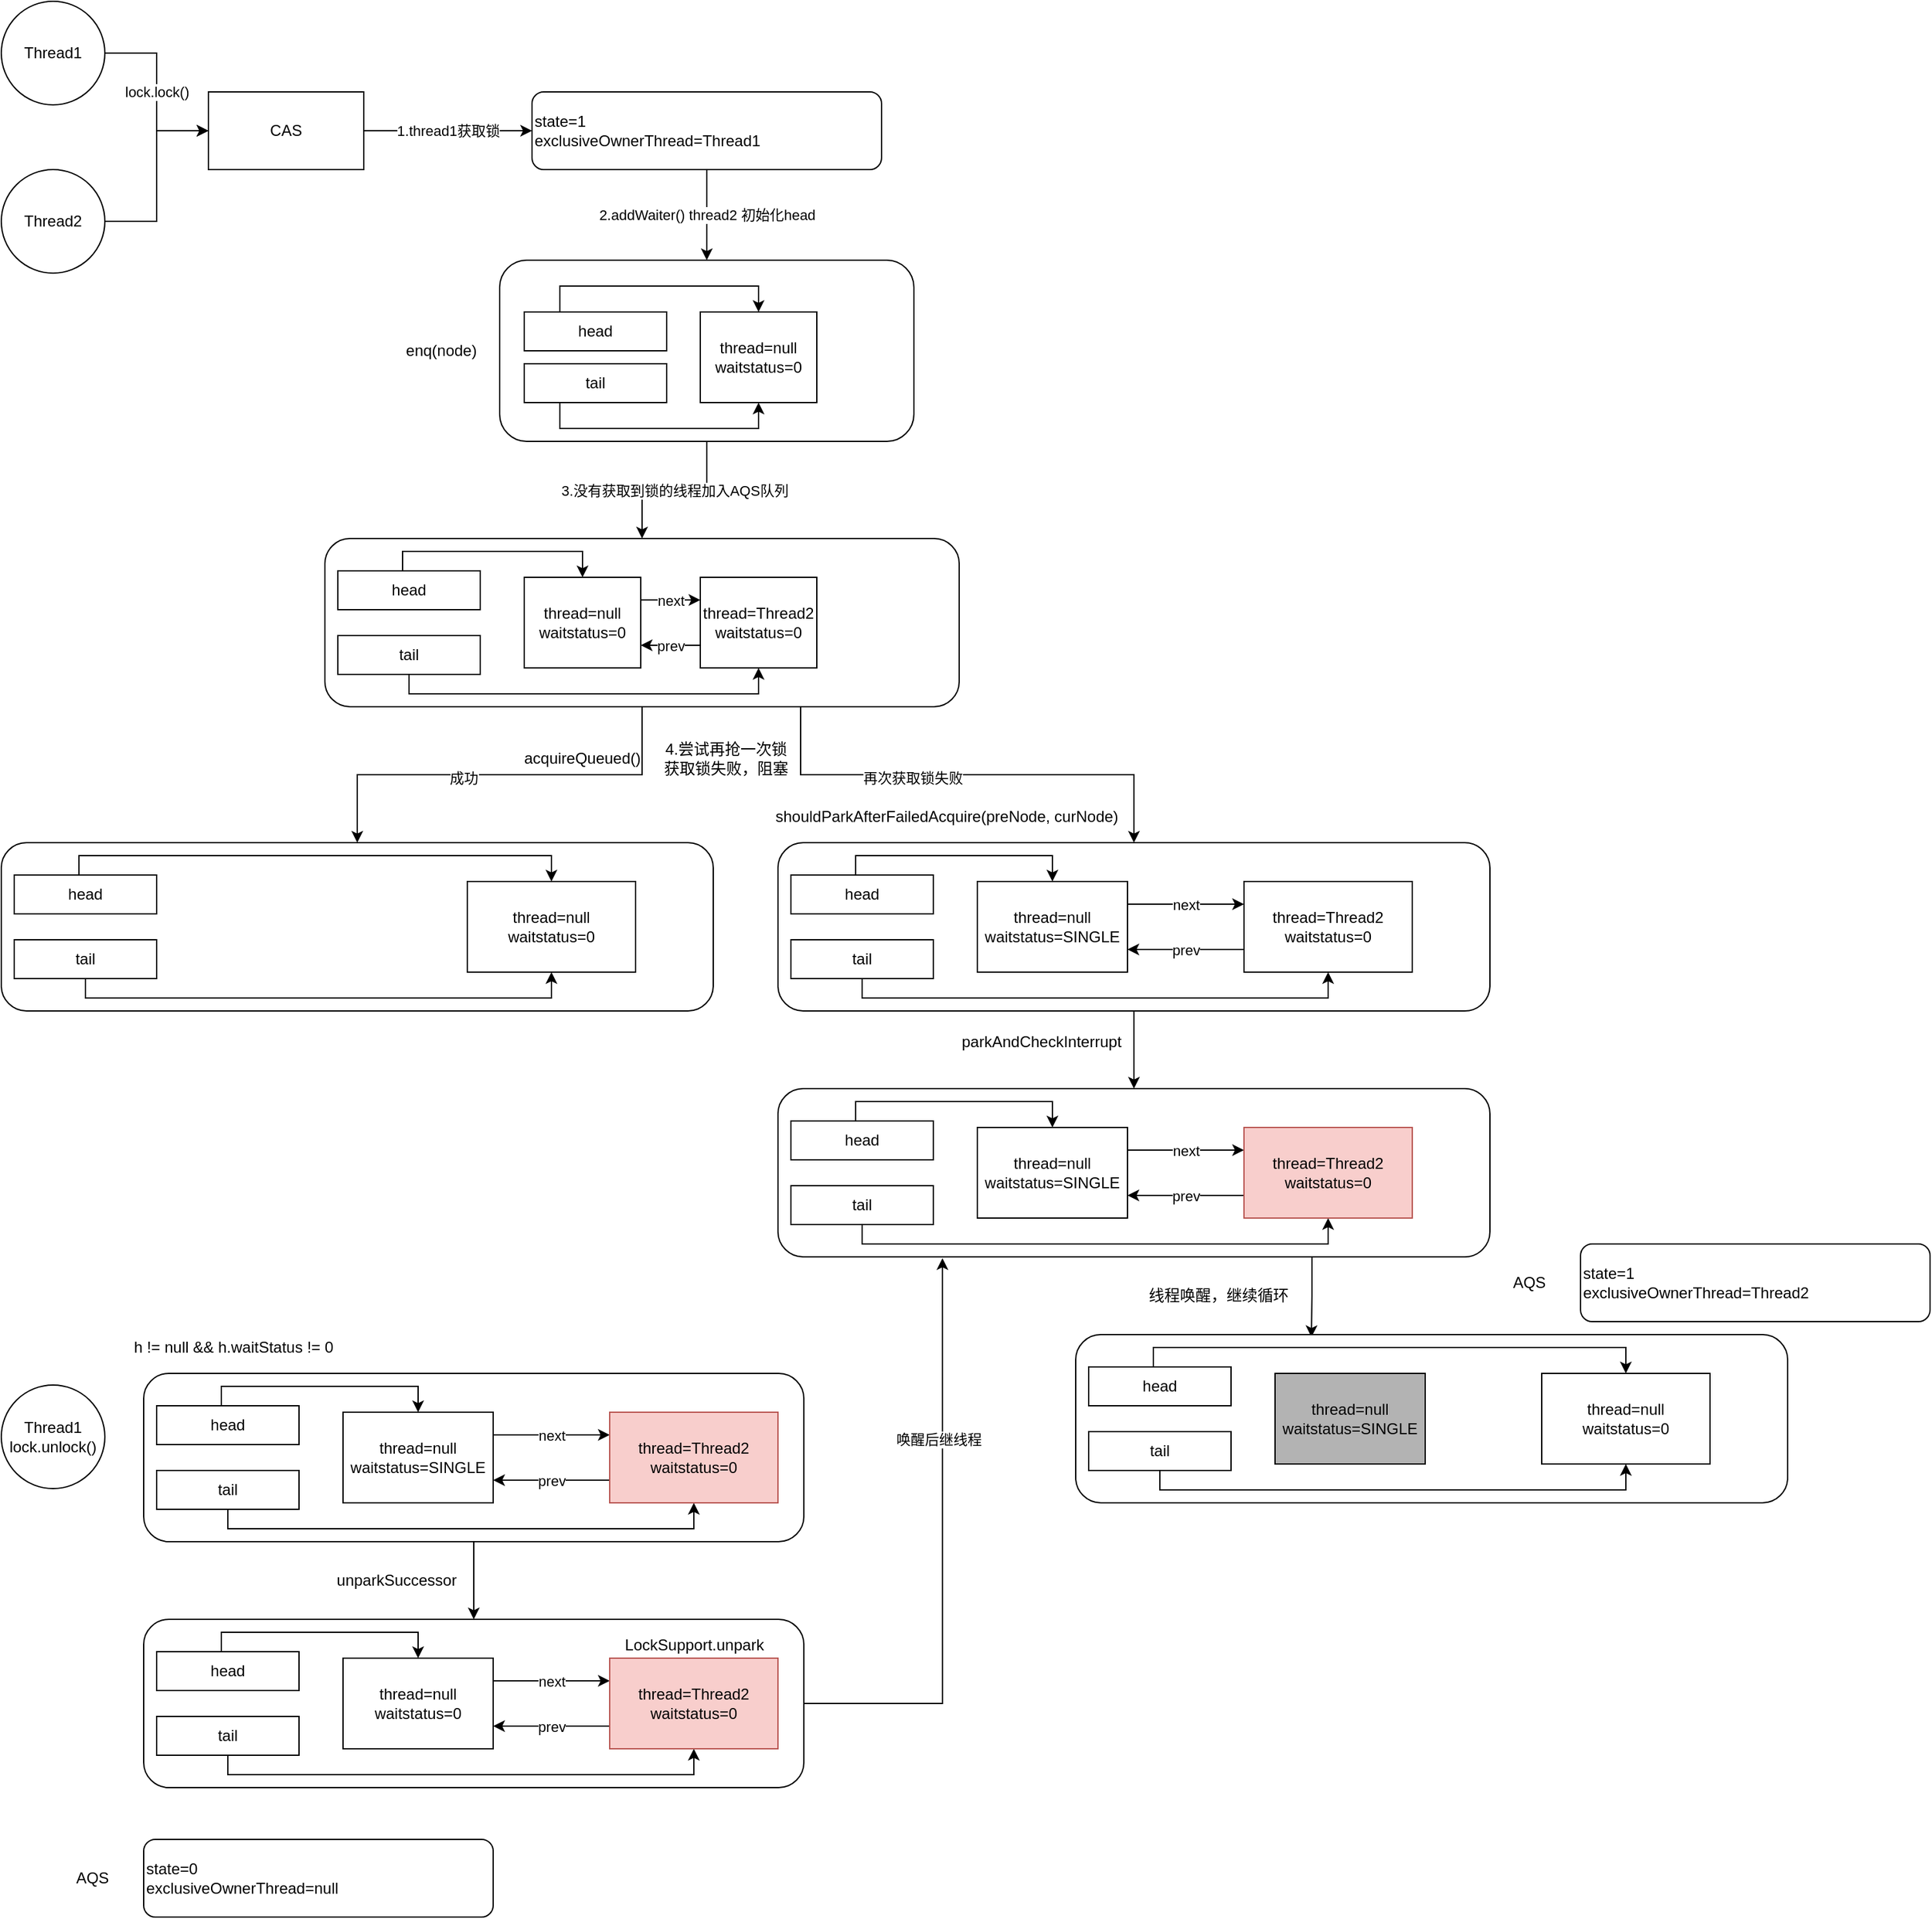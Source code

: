 <mxfile version="14.8.3" type="device"><diagram id="_4CQqVTl92RGDOKiBeNd" name="第 1 页"><mxGraphModel dx="1114" dy="847" grid="1" gridSize="10" guides="1" tooltips="1" connect="1" arrows="1" fold="1" page="1" pageScale="1" pageWidth="827" pageHeight="1169" background="none" math="0" shadow="0"><root><mxCell id="0"/><mxCell id="1" parent="0"/><mxCell id="xTCwQ23rGgqu5BQFvY_d-10" value="lock.lock()" style="edgeStyle=orthogonalEdgeStyle;rounded=0;orthogonalLoop=1;jettySize=auto;html=1;exitX=1;exitY=0.5;exitDx=0;exitDy=0;" parent="1" source="xTCwQ23rGgqu5BQFvY_d-8" target="xTCwQ23rGgqu5BQFvY_d-9" edge="1"><mxGeometry relative="1" as="geometry"/></mxCell><mxCell id="xTCwQ23rGgqu5BQFvY_d-8" value="Thread1" style="ellipse;whiteSpace=wrap;html=1;aspect=fixed;" parent="1" vertex="1"><mxGeometry x="10" y="20" width="80" height="80" as="geometry"/></mxCell><mxCell id="xTCwQ23rGgqu5BQFvY_d-14" value="1.thread1获取锁" style="edgeStyle=orthogonalEdgeStyle;rounded=0;orthogonalLoop=1;jettySize=auto;html=1;exitX=1;exitY=0.5;exitDx=0;exitDy=0;" parent="1" source="xTCwQ23rGgqu5BQFvY_d-9" target="xTCwQ23rGgqu5BQFvY_d-11" edge="1"><mxGeometry relative="1" as="geometry"/></mxCell><mxCell id="xTCwQ23rGgqu5BQFvY_d-9" value="CAS" style="rounded=0;whiteSpace=wrap;html=1;" parent="1" vertex="1"><mxGeometry x="170" y="90" width="120" height="60" as="geometry"/></mxCell><mxCell id="xTCwQ23rGgqu5BQFvY_d-18" value="2.addWaiter() thread2 初始化head" style="edgeStyle=orthogonalEdgeStyle;rounded=0;orthogonalLoop=1;jettySize=auto;html=1;exitX=0.5;exitY=1;exitDx=0;exitDy=0;" parent="1" source="xTCwQ23rGgqu5BQFvY_d-11" target="xTCwQ23rGgqu5BQFvY_d-15" edge="1"><mxGeometry relative="1" as="geometry"/></mxCell><mxCell id="xTCwQ23rGgqu5BQFvY_d-11" value="state=1&lt;br&gt;exclusiveOwnerThread=Thread1" style="rounded=1;whiteSpace=wrap;html=1;align=left;" parent="1" vertex="1"><mxGeometry x="420" y="90" width="270" height="60" as="geometry"/></mxCell><mxCell id="xTCwQ23rGgqu5BQFvY_d-13" style="edgeStyle=orthogonalEdgeStyle;rounded=0;orthogonalLoop=1;jettySize=auto;html=1;entryX=0;entryY=0.5;entryDx=0;entryDy=0;" parent="1" source="xTCwQ23rGgqu5BQFvY_d-12" target="xTCwQ23rGgqu5BQFvY_d-9" edge="1"><mxGeometry relative="1" as="geometry"><mxPoint x="110" y="60" as="targetPoint"/></mxGeometry></mxCell><mxCell id="xTCwQ23rGgqu5BQFvY_d-12" value="Thread2" style="ellipse;whiteSpace=wrap;html=1;aspect=fixed;align=center;" parent="1" vertex="1"><mxGeometry x="10" y="150" width="80" height="80" as="geometry"/></mxCell><mxCell id="xTCwQ23rGgqu5BQFvY_d-23" value="3.没有获取到锁的线程加入AQS队列" style="edgeStyle=orthogonalEdgeStyle;rounded=0;orthogonalLoop=1;jettySize=auto;html=1;exitX=0.5;exitY=1;exitDx=0;exitDy=0;entryX=0.5;entryY=0;entryDx=0;entryDy=0;" parent="1" source="xTCwQ23rGgqu5BQFvY_d-15" target="xTCwQ23rGgqu5BQFvY_d-22" edge="1"><mxGeometry relative="1" as="geometry"/></mxCell><mxCell id="xTCwQ23rGgqu5BQFvY_d-15" value="" style="rounded=1;whiteSpace=wrap;html=1;align=left;" parent="1" vertex="1"><mxGeometry x="395" y="220" width="320" height="140" as="geometry"/></mxCell><mxCell id="xTCwQ23rGgqu5BQFvY_d-20" style="edgeStyle=orthogonalEdgeStyle;rounded=0;orthogonalLoop=1;jettySize=auto;html=1;entryX=0.5;entryY=0;entryDx=0;entryDy=0;exitX=0.25;exitY=0;exitDx=0;exitDy=0;" parent="1" source="xTCwQ23rGgqu5BQFvY_d-16" target="xTCwQ23rGgqu5BQFvY_d-19" edge="1"><mxGeometry relative="1" as="geometry"/></mxCell><mxCell id="xTCwQ23rGgqu5BQFvY_d-16" value="head" style="rounded=0;whiteSpace=wrap;html=1;align=center;" parent="1" vertex="1"><mxGeometry x="414" y="260" width="110" height="30" as="geometry"/></mxCell><mxCell id="xTCwQ23rGgqu5BQFvY_d-21" style="edgeStyle=orthogonalEdgeStyle;rounded=0;orthogonalLoop=1;jettySize=auto;html=1;exitX=0.25;exitY=1;exitDx=0;exitDy=0;entryX=0.5;entryY=1;entryDx=0;entryDy=0;" parent="1" source="xTCwQ23rGgqu5BQFvY_d-17" target="xTCwQ23rGgqu5BQFvY_d-19" edge="1"><mxGeometry relative="1" as="geometry"/></mxCell><mxCell id="xTCwQ23rGgqu5BQFvY_d-17" value="tail" style="rounded=0;whiteSpace=wrap;html=1;align=center;" parent="1" vertex="1"><mxGeometry x="414" y="300" width="110" height="30" as="geometry"/></mxCell><mxCell id="xTCwQ23rGgqu5BQFvY_d-19" value="thread=null&lt;br&gt;waitstatus=0" style="rounded=0;whiteSpace=wrap;html=1;align=center;" parent="1" vertex="1"><mxGeometry x="550" y="260" width="90" height="70" as="geometry"/></mxCell><mxCell id="xTCwQ23rGgqu5BQFvY_d-41" style="edgeStyle=orthogonalEdgeStyle;rounded=0;orthogonalLoop=1;jettySize=auto;html=1;" parent="1" source="xTCwQ23rGgqu5BQFvY_d-22" target="xTCwQ23rGgqu5BQFvY_d-32" edge="1"><mxGeometry relative="1" as="geometry"/></mxCell><mxCell id="430YjL0tKcPMASvLV7pS-15" value="成功" style="edgeLabel;html=1;align=center;verticalAlign=middle;resizable=0;points=[];" vertex="1" connectable="0" parent="xTCwQ23rGgqu5BQFvY_d-41"><mxGeometry x="0.172" y="2" relative="1" as="geometry"><mxPoint as="offset"/></mxGeometry></mxCell><mxCell id="430YjL0tKcPMASvLV7pS-12" style="edgeStyle=orthogonalEdgeStyle;rounded=0;orthogonalLoop=1;jettySize=auto;html=1;exitX=0.75;exitY=1;exitDx=0;exitDy=0;" edge="1" parent="1" source="xTCwQ23rGgqu5BQFvY_d-22" target="430YjL0tKcPMASvLV7pS-3"><mxGeometry relative="1" as="geometry"/></mxCell><mxCell id="430YjL0tKcPMASvLV7pS-13" value="再次获取锁失败" style="edgeLabel;html=1;align=center;verticalAlign=middle;resizable=0;points=[];" vertex="1" connectable="0" parent="430YjL0tKcPMASvLV7pS-12"><mxGeometry x="-0.233" y="-1" relative="1" as="geometry"><mxPoint y="1" as="offset"/></mxGeometry></mxCell><mxCell id="xTCwQ23rGgqu5BQFvY_d-22" value="" style="rounded=1;whiteSpace=wrap;html=1;align=center;" parent="1" vertex="1"><mxGeometry x="260" y="435" width="490" height="130" as="geometry"/></mxCell><mxCell id="xTCwQ23rGgqu5BQFvY_d-27" style="edgeStyle=orthogonalEdgeStyle;rounded=0;orthogonalLoop=1;jettySize=auto;html=1;entryX=0.5;entryY=0;entryDx=0;entryDy=0;" parent="1" source="xTCwQ23rGgqu5BQFvY_d-24" target="xTCwQ23rGgqu5BQFvY_d-26" edge="1"><mxGeometry relative="1" as="geometry"><Array as="points"><mxPoint x="320" y="445"/><mxPoint x="459" y="445"/></Array></mxGeometry></mxCell><mxCell id="xTCwQ23rGgqu5BQFvY_d-24" value="head" style="rounded=0;whiteSpace=wrap;html=1;align=center;" parent="1" vertex="1"><mxGeometry x="270" y="460" width="110" height="30" as="geometry"/></mxCell><mxCell id="xTCwQ23rGgqu5BQFvY_d-31" style="edgeStyle=orthogonalEdgeStyle;rounded=0;orthogonalLoop=1;jettySize=auto;html=1;entryX=0.5;entryY=1;entryDx=0;entryDy=0;" parent="1" source="xTCwQ23rGgqu5BQFvY_d-25" target="xTCwQ23rGgqu5BQFvY_d-28" edge="1"><mxGeometry relative="1" as="geometry"><Array as="points"><mxPoint x="325" y="555"/><mxPoint x="595" y="555"/></Array></mxGeometry></mxCell><mxCell id="xTCwQ23rGgqu5BQFvY_d-25" value="tail" style="rounded=0;whiteSpace=wrap;html=1;align=center;" parent="1" vertex="1"><mxGeometry x="270" y="510" width="110" height="30" as="geometry"/></mxCell><mxCell id="xTCwQ23rGgqu5BQFvY_d-29" value="next" style="edgeStyle=orthogonalEdgeStyle;rounded=0;orthogonalLoop=1;jettySize=auto;html=1;exitX=1;exitY=0.25;exitDx=0;exitDy=0;entryX=0;entryY=0.25;entryDx=0;entryDy=0;" parent="1" source="xTCwQ23rGgqu5BQFvY_d-26" target="xTCwQ23rGgqu5BQFvY_d-28" edge="1"><mxGeometry relative="1" as="geometry"/></mxCell><mxCell id="xTCwQ23rGgqu5BQFvY_d-26" value="thread=null&lt;br&gt;waitstatus=0" style="rounded=0;whiteSpace=wrap;html=1;align=center;" parent="1" vertex="1"><mxGeometry x="414" y="465" width="90" height="70" as="geometry"/></mxCell><mxCell id="xTCwQ23rGgqu5BQFvY_d-30" value="prev" style="edgeStyle=orthogonalEdgeStyle;rounded=0;orthogonalLoop=1;jettySize=auto;html=1;exitX=0;exitY=0.75;exitDx=0;exitDy=0;entryX=1;entryY=0.75;entryDx=0;entryDy=0;" parent="1" source="xTCwQ23rGgqu5BQFvY_d-28" target="xTCwQ23rGgqu5BQFvY_d-26" edge="1"><mxGeometry relative="1" as="geometry"/></mxCell><mxCell id="xTCwQ23rGgqu5BQFvY_d-28" value="thread=Thread2&lt;br&gt;waitstatus=0" style="rounded=0;whiteSpace=wrap;html=1;align=center;" parent="1" vertex="1"><mxGeometry x="550" y="465" width="90" height="70" as="geometry"/></mxCell><mxCell id="xTCwQ23rGgqu5BQFvY_d-32" value="" style="rounded=1;whiteSpace=wrap;html=1;align=center;" parent="1" vertex="1"><mxGeometry x="10" y="670" width="550" height="130" as="geometry"/></mxCell><mxCell id="xTCwQ23rGgqu5BQFvY_d-33" style="edgeStyle=orthogonalEdgeStyle;rounded=0;orthogonalLoop=1;jettySize=auto;html=1;entryX=0.5;entryY=0;entryDx=0;entryDy=0;" parent="1" source="xTCwQ23rGgqu5BQFvY_d-34" target="xTCwQ23rGgqu5BQFvY_d-40" edge="1"><mxGeometry relative="1" as="geometry"><Array as="points"><mxPoint x="70" y="680"/><mxPoint x="435" y="680"/></Array></mxGeometry></mxCell><mxCell id="xTCwQ23rGgqu5BQFvY_d-34" value="head" style="rounded=0;whiteSpace=wrap;html=1;align=center;" parent="1" vertex="1"><mxGeometry x="20" y="695" width="110" height="30" as="geometry"/></mxCell><mxCell id="xTCwQ23rGgqu5BQFvY_d-35" style="edgeStyle=orthogonalEdgeStyle;rounded=0;orthogonalLoop=1;jettySize=auto;html=1;entryX=0.5;entryY=1;entryDx=0;entryDy=0;" parent="1" source="xTCwQ23rGgqu5BQFvY_d-36" target="xTCwQ23rGgqu5BQFvY_d-40" edge="1"><mxGeometry relative="1" as="geometry"><Array as="points"><mxPoint x="75" y="790"/><mxPoint x="435" y="790"/></Array></mxGeometry></mxCell><mxCell id="xTCwQ23rGgqu5BQFvY_d-36" value="tail" style="rounded=0;whiteSpace=wrap;html=1;align=center;" parent="1" vertex="1"><mxGeometry x="20" y="745" width="110" height="30" as="geometry"/></mxCell><mxCell id="xTCwQ23rGgqu5BQFvY_d-40" value="thread=null&lt;br&gt;waitstatus=0" style="rounded=0;whiteSpace=wrap;html=1;align=center;" parent="1" vertex="1"><mxGeometry x="370" y="700" width="130" height="70" as="geometry"/></mxCell><mxCell id="xTCwQ23rGgqu5BQFvY_d-42" value="4.尝试再抢一次锁&lt;br&gt;获取锁失败，阻塞" style="text;html=1;strokeColor=none;fillColor=none;align=center;verticalAlign=middle;whiteSpace=wrap;rounded=0;" parent="1" vertex="1"><mxGeometry x="470" y="585" width="200" height="40" as="geometry"/></mxCell><mxCell id="430YjL0tKcPMASvLV7pS-1" value="enq(node)" style="text;html=1;strokeColor=none;fillColor=none;align=center;verticalAlign=middle;whiteSpace=wrap;rounded=0;" vertex="1" parent="1"><mxGeometry x="330" y="280" width="40" height="20" as="geometry"/></mxCell><mxCell id="430YjL0tKcPMASvLV7pS-2" value="acquireQueued()" style="text;html=1;strokeColor=none;fillColor=none;align=center;verticalAlign=middle;whiteSpace=wrap;rounded=0;" vertex="1" parent="1"><mxGeometry x="439" y="595" width="40" height="20" as="geometry"/></mxCell><mxCell id="430YjL0tKcPMASvLV7pS-26" style="edgeStyle=orthogonalEdgeStyle;rounded=0;orthogonalLoop=1;jettySize=auto;html=1;" edge="1" parent="1" source="430YjL0tKcPMASvLV7pS-3" target="430YjL0tKcPMASvLV7pS-17"><mxGeometry relative="1" as="geometry"/></mxCell><mxCell id="430YjL0tKcPMASvLV7pS-3" value="" style="rounded=1;whiteSpace=wrap;html=1;align=center;" vertex="1" parent="1"><mxGeometry x="610" y="670" width="550" height="130" as="geometry"/></mxCell><mxCell id="430YjL0tKcPMASvLV7pS-4" style="edgeStyle=orthogonalEdgeStyle;rounded=0;orthogonalLoop=1;jettySize=auto;html=1;entryX=0.5;entryY=0;entryDx=0;entryDy=0;" edge="1" parent="1" source="430YjL0tKcPMASvLV7pS-5" target="430YjL0tKcPMASvLV7pS-9"><mxGeometry relative="1" as="geometry"><Array as="points"><mxPoint x="670" y="680"/><mxPoint x="822" y="680"/></Array></mxGeometry></mxCell><mxCell id="430YjL0tKcPMASvLV7pS-5" value="head" style="rounded=0;whiteSpace=wrap;html=1;align=center;" vertex="1" parent="1"><mxGeometry x="620" y="695" width="110" height="30" as="geometry"/></mxCell><mxCell id="430YjL0tKcPMASvLV7pS-6" style="edgeStyle=orthogonalEdgeStyle;rounded=0;orthogonalLoop=1;jettySize=auto;html=1;entryX=0.5;entryY=1;entryDx=0;entryDy=0;" edge="1" parent="1" source="430YjL0tKcPMASvLV7pS-7" target="430YjL0tKcPMASvLV7pS-11"><mxGeometry relative="1" as="geometry"><Array as="points"><mxPoint x="675" y="790"/><mxPoint x="1035" y="790"/></Array></mxGeometry></mxCell><mxCell id="430YjL0tKcPMASvLV7pS-7" value="tail" style="rounded=0;whiteSpace=wrap;html=1;align=center;" vertex="1" parent="1"><mxGeometry x="620" y="745" width="110" height="30" as="geometry"/></mxCell><mxCell id="430YjL0tKcPMASvLV7pS-8" value="next" style="edgeStyle=orthogonalEdgeStyle;rounded=0;orthogonalLoop=1;jettySize=auto;html=1;exitX=1;exitY=0.25;exitDx=0;exitDy=0;entryX=0;entryY=0.25;entryDx=0;entryDy=0;" edge="1" parent="1" source="430YjL0tKcPMASvLV7pS-9" target="430YjL0tKcPMASvLV7pS-11"><mxGeometry relative="1" as="geometry"/></mxCell><mxCell id="430YjL0tKcPMASvLV7pS-9" value="thread=null&lt;br&gt;waitstatus=SINGLE" style="rounded=0;whiteSpace=wrap;html=1;align=center;" vertex="1" parent="1"><mxGeometry x="764" y="700" width="116" height="70" as="geometry"/></mxCell><mxCell id="430YjL0tKcPMASvLV7pS-10" value="prev" style="edgeStyle=orthogonalEdgeStyle;rounded=0;orthogonalLoop=1;jettySize=auto;html=1;exitX=0;exitY=0.75;exitDx=0;exitDy=0;entryX=1;entryY=0.75;entryDx=0;entryDy=0;" edge="1" parent="1" source="430YjL0tKcPMASvLV7pS-11" target="430YjL0tKcPMASvLV7pS-9"><mxGeometry relative="1" as="geometry"/></mxCell><mxCell id="430YjL0tKcPMASvLV7pS-11" value="thread=Thread2&lt;br&gt;waitstatus=0" style="rounded=0;whiteSpace=wrap;html=1;align=center;" vertex="1" parent="1"><mxGeometry x="970" y="700" width="130" height="70" as="geometry"/></mxCell><mxCell id="430YjL0tKcPMASvLV7pS-16" value="shouldParkAfterFailedAcquire(preNode, curNode)" style="text;html=1;align=center;verticalAlign=middle;resizable=0;points=[];autosize=1;strokeColor=none;" vertex="1" parent="1"><mxGeometry x="600" y="640" width="280" height="20" as="geometry"/></mxCell><mxCell id="430YjL0tKcPMASvLV7pS-63" style="edgeStyle=orthogonalEdgeStyle;rounded=0;orthogonalLoop=1;jettySize=auto;html=1;exitX=0.75;exitY=1;exitDx=0;exitDy=0;entryX=0.331;entryY=0.015;entryDx=0;entryDy=0;entryPerimeter=0;" edge="1" parent="1" source="430YjL0tKcPMASvLV7pS-17" target="430YjL0tKcPMASvLV7pS-54"><mxGeometry relative="1" as="geometry"/></mxCell><mxCell id="430YjL0tKcPMASvLV7pS-17" value="" style="rounded=1;whiteSpace=wrap;html=1;align=center;" vertex="1" parent="1"><mxGeometry x="610" y="860" width="550" height="130" as="geometry"/></mxCell><mxCell id="430YjL0tKcPMASvLV7pS-18" style="edgeStyle=orthogonalEdgeStyle;rounded=0;orthogonalLoop=1;jettySize=auto;html=1;entryX=0.5;entryY=0;entryDx=0;entryDy=0;" edge="1" parent="1" source="430YjL0tKcPMASvLV7pS-19" target="430YjL0tKcPMASvLV7pS-23"><mxGeometry relative="1" as="geometry"><Array as="points"><mxPoint x="670" y="870"/><mxPoint x="822" y="870"/></Array></mxGeometry></mxCell><mxCell id="430YjL0tKcPMASvLV7pS-19" value="head" style="rounded=0;whiteSpace=wrap;html=1;align=center;" vertex="1" parent="1"><mxGeometry x="620" y="885" width="110" height="30" as="geometry"/></mxCell><mxCell id="430YjL0tKcPMASvLV7pS-20" style="edgeStyle=orthogonalEdgeStyle;rounded=0;orthogonalLoop=1;jettySize=auto;html=1;entryX=0.5;entryY=1;entryDx=0;entryDy=0;" edge="1" parent="1" source="430YjL0tKcPMASvLV7pS-21" target="430YjL0tKcPMASvLV7pS-25"><mxGeometry relative="1" as="geometry"><Array as="points"><mxPoint x="675" y="980"/><mxPoint x="1035" y="980"/></Array></mxGeometry></mxCell><mxCell id="430YjL0tKcPMASvLV7pS-21" value="tail" style="rounded=0;whiteSpace=wrap;html=1;align=center;" vertex="1" parent="1"><mxGeometry x="620" y="935" width="110" height="30" as="geometry"/></mxCell><mxCell id="430YjL0tKcPMASvLV7pS-22" value="next" style="edgeStyle=orthogonalEdgeStyle;rounded=0;orthogonalLoop=1;jettySize=auto;html=1;exitX=1;exitY=0.25;exitDx=0;exitDy=0;entryX=0;entryY=0.25;entryDx=0;entryDy=0;" edge="1" parent="1" source="430YjL0tKcPMASvLV7pS-23" target="430YjL0tKcPMASvLV7pS-25"><mxGeometry relative="1" as="geometry"/></mxCell><mxCell id="430YjL0tKcPMASvLV7pS-23" value="thread=null&lt;br&gt;waitstatus=SINGLE" style="rounded=0;whiteSpace=wrap;html=1;align=center;" vertex="1" parent="1"><mxGeometry x="764" y="890" width="116" height="70" as="geometry"/></mxCell><mxCell id="430YjL0tKcPMASvLV7pS-24" value="prev" style="edgeStyle=orthogonalEdgeStyle;rounded=0;orthogonalLoop=1;jettySize=auto;html=1;exitX=0;exitY=0.75;exitDx=0;exitDy=0;entryX=1;entryY=0.75;entryDx=0;entryDy=0;" edge="1" parent="1" source="430YjL0tKcPMASvLV7pS-25" target="430YjL0tKcPMASvLV7pS-23"><mxGeometry relative="1" as="geometry"/></mxCell><mxCell id="430YjL0tKcPMASvLV7pS-25" value="thread=Thread2&lt;br&gt;waitstatus=0" style="rounded=0;whiteSpace=wrap;html=1;align=center;fillColor=#f8cecc;strokeColor=#b85450;" vertex="1" parent="1"><mxGeometry x="970" y="890" width="130" height="70" as="geometry"/></mxCell><mxCell id="430YjL0tKcPMASvLV7pS-27" value="parkAndCheckInterrupt" style="text;whiteSpace=wrap;html=1;" vertex="1" parent="1"><mxGeometry x="750" y="810" width="150" height="30" as="geometry"/></mxCell><mxCell id="430YjL0tKcPMASvLV7pS-28" value="Thread1&lt;br&gt;lock.unlock()" style="ellipse;whiteSpace=wrap;html=1;aspect=fixed;" vertex="1" parent="1"><mxGeometry x="10" y="1089" width="80" height="80" as="geometry"/></mxCell><mxCell id="430YjL0tKcPMASvLV7pS-48" style="edgeStyle=orthogonalEdgeStyle;rounded=0;orthogonalLoop=1;jettySize=auto;html=1;entryX=0.5;entryY=0;entryDx=0;entryDy=0;" edge="1" parent="1" source="430YjL0tKcPMASvLV7pS-29" target="430YjL0tKcPMASvLV7pS-39"><mxGeometry relative="1" as="geometry"/></mxCell><mxCell id="430YjL0tKcPMASvLV7pS-29" value="" style="rounded=1;whiteSpace=wrap;html=1;align=center;" vertex="1" parent="1"><mxGeometry x="120" y="1080" width="510" height="130" as="geometry"/></mxCell><mxCell id="430YjL0tKcPMASvLV7pS-30" style="edgeStyle=orthogonalEdgeStyle;rounded=0;orthogonalLoop=1;jettySize=auto;html=1;entryX=0.5;entryY=0;entryDx=0;entryDy=0;" edge="1" parent="1" source="430YjL0tKcPMASvLV7pS-31" target="430YjL0tKcPMASvLV7pS-35"><mxGeometry relative="1" as="geometry"><Array as="points"><mxPoint x="180" y="1090"/><mxPoint x="332" y="1090"/></Array></mxGeometry></mxCell><mxCell id="430YjL0tKcPMASvLV7pS-31" value="head" style="rounded=0;whiteSpace=wrap;html=1;align=center;" vertex="1" parent="1"><mxGeometry x="130" y="1105" width="110" height="30" as="geometry"/></mxCell><mxCell id="430YjL0tKcPMASvLV7pS-32" style="edgeStyle=orthogonalEdgeStyle;rounded=0;orthogonalLoop=1;jettySize=auto;html=1;entryX=0.5;entryY=1;entryDx=0;entryDy=0;" edge="1" parent="1" source="430YjL0tKcPMASvLV7pS-33" target="430YjL0tKcPMASvLV7pS-37"><mxGeometry relative="1" as="geometry"><Array as="points"><mxPoint x="185" y="1200"/><mxPoint x="545" y="1200"/></Array></mxGeometry></mxCell><mxCell id="430YjL0tKcPMASvLV7pS-33" value="tail" style="rounded=0;whiteSpace=wrap;html=1;align=center;" vertex="1" parent="1"><mxGeometry x="130" y="1155" width="110" height="30" as="geometry"/></mxCell><mxCell id="430YjL0tKcPMASvLV7pS-34" value="next" style="edgeStyle=orthogonalEdgeStyle;rounded=0;orthogonalLoop=1;jettySize=auto;html=1;exitX=1;exitY=0.25;exitDx=0;exitDy=0;entryX=0;entryY=0.25;entryDx=0;entryDy=0;" edge="1" parent="1" source="430YjL0tKcPMASvLV7pS-35" target="430YjL0tKcPMASvLV7pS-37"><mxGeometry relative="1" as="geometry"/></mxCell><mxCell id="430YjL0tKcPMASvLV7pS-35" value="thread=null&lt;br&gt;waitstatus=SINGLE" style="rounded=0;whiteSpace=wrap;html=1;align=center;" vertex="1" parent="1"><mxGeometry x="274" y="1110" width="116" height="70" as="geometry"/></mxCell><mxCell id="430YjL0tKcPMASvLV7pS-36" value="prev" style="edgeStyle=orthogonalEdgeStyle;rounded=0;orthogonalLoop=1;jettySize=auto;html=1;exitX=0;exitY=0.75;exitDx=0;exitDy=0;entryX=1;entryY=0.75;entryDx=0;entryDy=0;" edge="1" parent="1" source="430YjL0tKcPMASvLV7pS-37" target="430YjL0tKcPMASvLV7pS-35"><mxGeometry relative="1" as="geometry"/></mxCell><mxCell id="430YjL0tKcPMASvLV7pS-37" value="thread=Thread2&lt;br&gt;waitstatus=0" style="rounded=0;whiteSpace=wrap;html=1;align=center;fillColor=#f8cecc;strokeColor=#b85450;" vertex="1" parent="1"><mxGeometry x="480" y="1110" width="130" height="70" as="geometry"/></mxCell><mxCell id="430YjL0tKcPMASvLV7pS-38" value="h != null &amp;amp;&amp;amp; h.waitStatus != 0" style="text;html=1;align=center;verticalAlign=middle;resizable=0;points=[];autosize=1;strokeColor=none;" vertex="1" parent="1"><mxGeometry x="104" y="1050" width="170" height="20" as="geometry"/></mxCell><mxCell id="430YjL0tKcPMASvLV7pS-53" style="edgeStyle=orthogonalEdgeStyle;rounded=0;orthogonalLoop=1;jettySize=auto;html=1;entryX=0.231;entryY=1.008;entryDx=0;entryDy=0;entryPerimeter=0;exitX=1;exitY=0.5;exitDx=0;exitDy=0;" edge="1" parent="1" source="430YjL0tKcPMASvLV7pS-39" target="430YjL0tKcPMASvLV7pS-17"><mxGeometry relative="1" as="geometry"/></mxCell><mxCell id="430YjL0tKcPMASvLV7pS-65" value="唤醒后继线程" style="edgeLabel;html=1;align=center;verticalAlign=middle;resizable=0;points=[];" vertex="1" connectable="0" parent="430YjL0tKcPMASvLV7pS-53"><mxGeometry x="0.379" y="3" relative="1" as="geometry"><mxPoint as="offset"/></mxGeometry></mxCell><mxCell id="430YjL0tKcPMASvLV7pS-39" value="" style="rounded=1;whiteSpace=wrap;html=1;align=center;" vertex="1" parent="1"><mxGeometry x="120" y="1270" width="510" height="130" as="geometry"/></mxCell><mxCell id="430YjL0tKcPMASvLV7pS-40" style="edgeStyle=orthogonalEdgeStyle;rounded=0;orthogonalLoop=1;jettySize=auto;html=1;entryX=0.5;entryY=0;entryDx=0;entryDy=0;" edge="1" parent="1" source="430YjL0tKcPMASvLV7pS-41" target="430YjL0tKcPMASvLV7pS-45"><mxGeometry relative="1" as="geometry"><Array as="points"><mxPoint x="180" y="1280"/><mxPoint x="332" y="1280"/></Array></mxGeometry></mxCell><mxCell id="430YjL0tKcPMASvLV7pS-41" value="head" style="rounded=0;whiteSpace=wrap;html=1;align=center;" vertex="1" parent="1"><mxGeometry x="130" y="1295" width="110" height="30" as="geometry"/></mxCell><mxCell id="430YjL0tKcPMASvLV7pS-42" style="edgeStyle=orthogonalEdgeStyle;rounded=0;orthogonalLoop=1;jettySize=auto;html=1;entryX=0.5;entryY=1;entryDx=0;entryDy=0;" edge="1" parent="1" source="430YjL0tKcPMASvLV7pS-43" target="430YjL0tKcPMASvLV7pS-47"><mxGeometry relative="1" as="geometry"><Array as="points"><mxPoint x="185" y="1390"/><mxPoint x="545" y="1390"/></Array></mxGeometry></mxCell><mxCell id="430YjL0tKcPMASvLV7pS-43" value="tail" style="rounded=0;whiteSpace=wrap;html=1;align=center;" vertex="1" parent="1"><mxGeometry x="130" y="1345" width="110" height="30" as="geometry"/></mxCell><mxCell id="430YjL0tKcPMASvLV7pS-44" value="next" style="edgeStyle=orthogonalEdgeStyle;rounded=0;orthogonalLoop=1;jettySize=auto;html=1;exitX=1;exitY=0.25;exitDx=0;exitDy=0;entryX=0;entryY=0.25;entryDx=0;entryDy=0;" edge="1" parent="1" source="430YjL0tKcPMASvLV7pS-45" target="430YjL0tKcPMASvLV7pS-47"><mxGeometry relative="1" as="geometry"/></mxCell><mxCell id="430YjL0tKcPMASvLV7pS-45" value="thread=null&lt;br&gt;waitstatus=0" style="rounded=0;whiteSpace=wrap;html=1;align=center;" vertex="1" parent="1"><mxGeometry x="274" y="1300" width="116" height="70" as="geometry"/></mxCell><mxCell id="430YjL0tKcPMASvLV7pS-46" value="prev" style="edgeStyle=orthogonalEdgeStyle;rounded=0;orthogonalLoop=1;jettySize=auto;html=1;exitX=0;exitY=0.75;exitDx=0;exitDy=0;entryX=1;entryY=0.75;entryDx=0;entryDy=0;" edge="1" parent="1" source="430YjL0tKcPMASvLV7pS-47" target="430YjL0tKcPMASvLV7pS-45"><mxGeometry relative="1" as="geometry"/></mxCell><mxCell id="430YjL0tKcPMASvLV7pS-47" value="thread=Thread2&lt;br&gt;waitstatus=0" style="rounded=0;whiteSpace=wrap;html=1;align=center;fillColor=#f8cecc;strokeColor=#b85450;" vertex="1" parent="1"><mxGeometry x="480" y="1300" width="130" height="70" as="geometry"/></mxCell><mxCell id="430YjL0tKcPMASvLV7pS-49" value="unparkSuccessor" style="text;html=1;align=center;verticalAlign=middle;resizable=0;points=[];autosize=1;strokeColor=none;" vertex="1" parent="1"><mxGeometry x="260" y="1230" width="110" height="20" as="geometry"/></mxCell><mxCell id="430YjL0tKcPMASvLV7pS-50" value="LockSupport.unpark" style="text;html=1;align=center;verticalAlign=middle;resizable=0;points=[];autosize=1;strokeColor=none;" vertex="1" parent="1"><mxGeometry x="485" y="1280" width="120" height="20" as="geometry"/></mxCell><mxCell id="430YjL0tKcPMASvLV7pS-51" value="state=0&lt;br&gt;exclusiveOwnerThread=null" style="rounded=1;whiteSpace=wrap;html=1;align=left;" vertex="1" parent="1"><mxGeometry x="120" y="1440" width="270" height="60" as="geometry"/></mxCell><mxCell id="430YjL0tKcPMASvLV7pS-52" value="AQS" style="text;html=1;align=center;verticalAlign=middle;resizable=0;points=[];autosize=1;strokeColor=none;" vertex="1" parent="1"><mxGeometry x="60" y="1460" width="40" height="20" as="geometry"/></mxCell><mxCell id="430YjL0tKcPMASvLV7pS-54" value="" style="rounded=1;whiteSpace=wrap;html=1;align=center;" vertex="1" parent="1"><mxGeometry x="840" y="1050" width="550" height="130" as="geometry"/></mxCell><mxCell id="430YjL0tKcPMASvLV7pS-55" style="edgeStyle=orthogonalEdgeStyle;rounded=0;orthogonalLoop=1;jettySize=auto;html=1;entryX=0.5;entryY=0;entryDx=0;entryDy=0;" edge="1" parent="1" source="430YjL0tKcPMASvLV7pS-56" target="430YjL0tKcPMASvLV7pS-62"><mxGeometry relative="1" as="geometry"><Array as="points"><mxPoint x="900" y="1060"/><mxPoint x="1265" y="1060"/></Array></mxGeometry></mxCell><mxCell id="430YjL0tKcPMASvLV7pS-56" value="head" style="rounded=0;whiteSpace=wrap;html=1;align=center;" vertex="1" parent="1"><mxGeometry x="850" y="1075" width="110" height="30" as="geometry"/></mxCell><mxCell id="430YjL0tKcPMASvLV7pS-57" style="edgeStyle=orthogonalEdgeStyle;rounded=0;orthogonalLoop=1;jettySize=auto;html=1;entryX=0.5;entryY=1;entryDx=0;entryDy=0;" edge="1" parent="1" source="430YjL0tKcPMASvLV7pS-58" target="430YjL0tKcPMASvLV7pS-62"><mxGeometry relative="1" as="geometry"><Array as="points"><mxPoint x="905" y="1170"/><mxPoint x="1265" y="1170"/></Array></mxGeometry></mxCell><mxCell id="430YjL0tKcPMASvLV7pS-58" value="tail" style="rounded=0;whiteSpace=wrap;html=1;align=center;" vertex="1" parent="1"><mxGeometry x="850" y="1125" width="110" height="30" as="geometry"/></mxCell><mxCell id="430YjL0tKcPMASvLV7pS-60" value="thread=null&lt;br&gt;waitstatus=SINGLE" style="rounded=0;whiteSpace=wrap;html=1;align=center;fillColor=#B3B3B3;" vertex="1" parent="1"><mxGeometry x="994" y="1080" width="116" height="70" as="geometry"/></mxCell><mxCell id="430YjL0tKcPMASvLV7pS-62" value="thread=null&lt;br&gt;waitstatus=0" style="rounded=0;whiteSpace=wrap;html=1;align=center;" vertex="1" parent="1"><mxGeometry x="1200" y="1080" width="130" height="70" as="geometry"/></mxCell><mxCell id="430YjL0tKcPMASvLV7pS-64" value="线程唤醒，继续循环" style="text;html=1;align=center;verticalAlign=middle;resizable=0;points=[];autosize=1;strokeColor=none;" vertex="1" parent="1"><mxGeometry x="890" y="1010" width="120" height="20" as="geometry"/></mxCell><mxCell id="430YjL0tKcPMASvLV7pS-66" value="state=1&lt;br&gt;exclusiveOwnerThread=Thread2" style="rounded=1;whiteSpace=wrap;html=1;align=left;" vertex="1" parent="1"><mxGeometry x="1230" y="980" width="270" height="60" as="geometry"/></mxCell><mxCell id="430YjL0tKcPMASvLV7pS-67" value="AQS" style="text;html=1;align=center;verticalAlign=middle;resizable=0;points=[];autosize=1;strokeColor=none;" vertex="1" parent="1"><mxGeometry x="1170" y="1000" width="40" height="20" as="geometry"/></mxCell></root></mxGraphModel></diagram></mxfile>